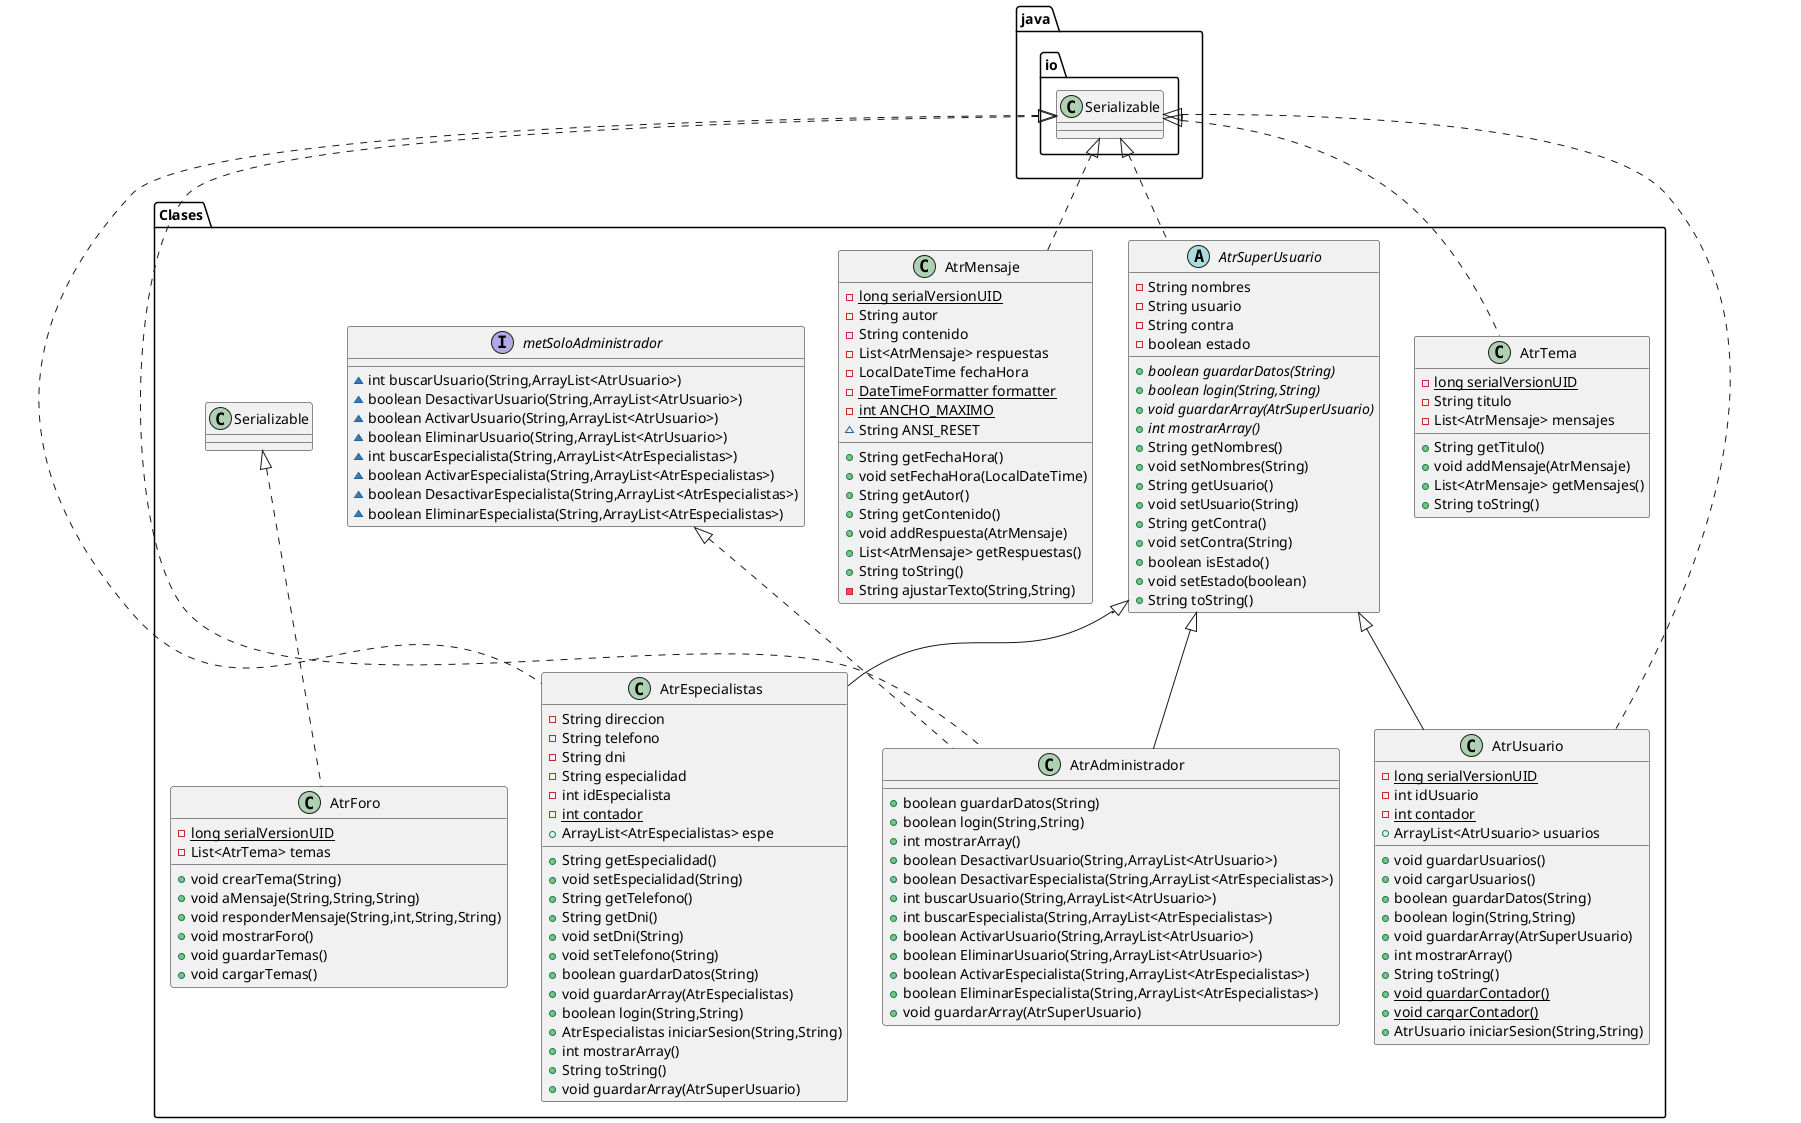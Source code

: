 @startuml
class Clases.AtrAdministrador {
+ boolean guardarDatos(String)
+ boolean login(String,String)
+ int mostrarArray()
+ boolean DesactivarUsuario(String,ArrayList<AtrUsuario>)
+ boolean DesactivarEspecialista(String,ArrayList<AtrEspecialistas>)
+ int buscarUsuario(String,ArrayList<AtrUsuario>)
+ int buscarEspecialista(String,ArrayList<AtrEspecialistas>)
+ boolean ActivarUsuario(String,ArrayList<AtrUsuario>)
+ boolean EliminarUsuario(String,ArrayList<AtrUsuario>)
+ boolean ActivarEspecialista(String,ArrayList<AtrEspecialistas>)
+ boolean EliminarEspecialista(String,ArrayList<AtrEspecialistas>)
+ void guardarArray(AtrSuperUsuario)
}

class Clases.AtrEspecialistas {
- String direccion
- String telefono
- String dni
- String especialidad
- int idEspecialista
- {static} int contador
+ ArrayList<AtrEspecialistas> espe
+ String getEspecialidad()
+ void setEspecialidad(String)
+ String getTelefono()
+ String getDni()
+ void setDni(String)
+ void setTelefono(String)
+ boolean guardarDatos(String)
+ void guardarArray(AtrEspecialistas)
+ boolean login(String,String)
+ AtrEspecialistas iniciarSesion(String,String)
+ int mostrarArray()
+ String toString()
+ void guardarArray(AtrSuperUsuario)
}


class Clases.AtrMensaje {
- {static} long serialVersionUID
- String autor
- String contenido
- List<AtrMensaje> respuestas
- LocalDateTime fechaHora
- {static} DateTimeFormatter formatter
- {static} int ANCHO_MAXIMO
~ String ANSI_RESET
+ String getFechaHora()
+ void setFechaHora(LocalDateTime)
+ String getAutor()
+ String getContenido()
+ void addRespuesta(AtrMensaje)
+ List<AtrMensaje> getRespuestas()
+ String toString()
- String ajustarTexto(String,String)
}


class Clases.AtrUsuario {
- {static} long serialVersionUID
- int idUsuario
- {static} int contador
+ ArrayList<AtrUsuario> usuarios
+ void guardarUsuarios()
+ void cargarUsuarios()
+ boolean guardarDatos(String)
+ boolean login(String,String)
+ void guardarArray(AtrSuperUsuario)
+ int mostrarArray()
+ String toString()
+ {static} void guardarContador()
+ {static} void cargarContador()
+ AtrUsuario iniciarSesion(String,String)
}


interface Clases.metSoloAdministrador {
~ int buscarUsuario(String,ArrayList<AtrUsuario>)
~ boolean DesactivarUsuario(String,ArrayList<AtrUsuario>)
~ boolean ActivarUsuario(String,ArrayList<AtrUsuario>)
~ boolean EliminarUsuario(String,ArrayList<AtrUsuario>)
~ int buscarEspecialista(String,ArrayList<AtrEspecialistas>)
~ boolean ActivarEspecialista(String,ArrayList<AtrEspecialistas>)
~ boolean DesactivarEspecialista(String,ArrayList<AtrEspecialistas>)
~ boolean EliminarEspecialista(String,ArrayList<AtrEspecialistas>)
}

class Clases.AtrForo {
- {static} long serialVersionUID
- List<AtrTema> temas
+ void crearTema(String)
+ void aMensaje(String,String,String)
+ void responderMensaje(String,int,String,String)
+ void mostrarForo()
+ void guardarTemas()
+ void cargarTemas()
}


abstract class Clases.AtrSuperUsuario {
- String nombres
- String usuario
- String contra
- boolean estado
+ {abstract}boolean guardarDatos(String)
+ {abstract}boolean login(String,String)
+ {abstract}void guardarArray(AtrSuperUsuario)
+ {abstract}int mostrarArray()
+ String getNombres()
+ void setNombres(String)
+ String getUsuario()
+ void setUsuario(String)
+ String getContra()
+ void setContra(String)
+ boolean isEstado()
+ void setEstado(boolean)
+ String toString()
}


class Clases.AtrTema {
- {static} long serialVersionUID
- String titulo
- List<AtrMensaje> mensajes
+ String getTitulo()
+ void addMensaje(AtrMensaje)
+ List<AtrMensaje> getMensajes()
+ String toString()
}




Clases.metSoloAdministrador <|.. Clases.AtrAdministrador
java.io.Serializable <|.. Clases.AtrAdministrador
Clases.AtrSuperUsuario <|-- Clases.AtrAdministrador
java.io.Serializable <|.. Clases.AtrEspecialistas
Clases.AtrSuperUsuario <|-- Clases.AtrEspecialistas
java.io.Serializable <|.. Clases.AtrMensaje
java.io.Serializable <|.. Clases.AtrUsuario
Clases.AtrSuperUsuario <|-- Clases.AtrUsuario
Clases.Serializable <|.. Clases.AtrForo
java.io.Serializable <|.. Clases.AtrSuperUsuario
java.io.Serializable <|.. Clases.AtrTema
@enduml